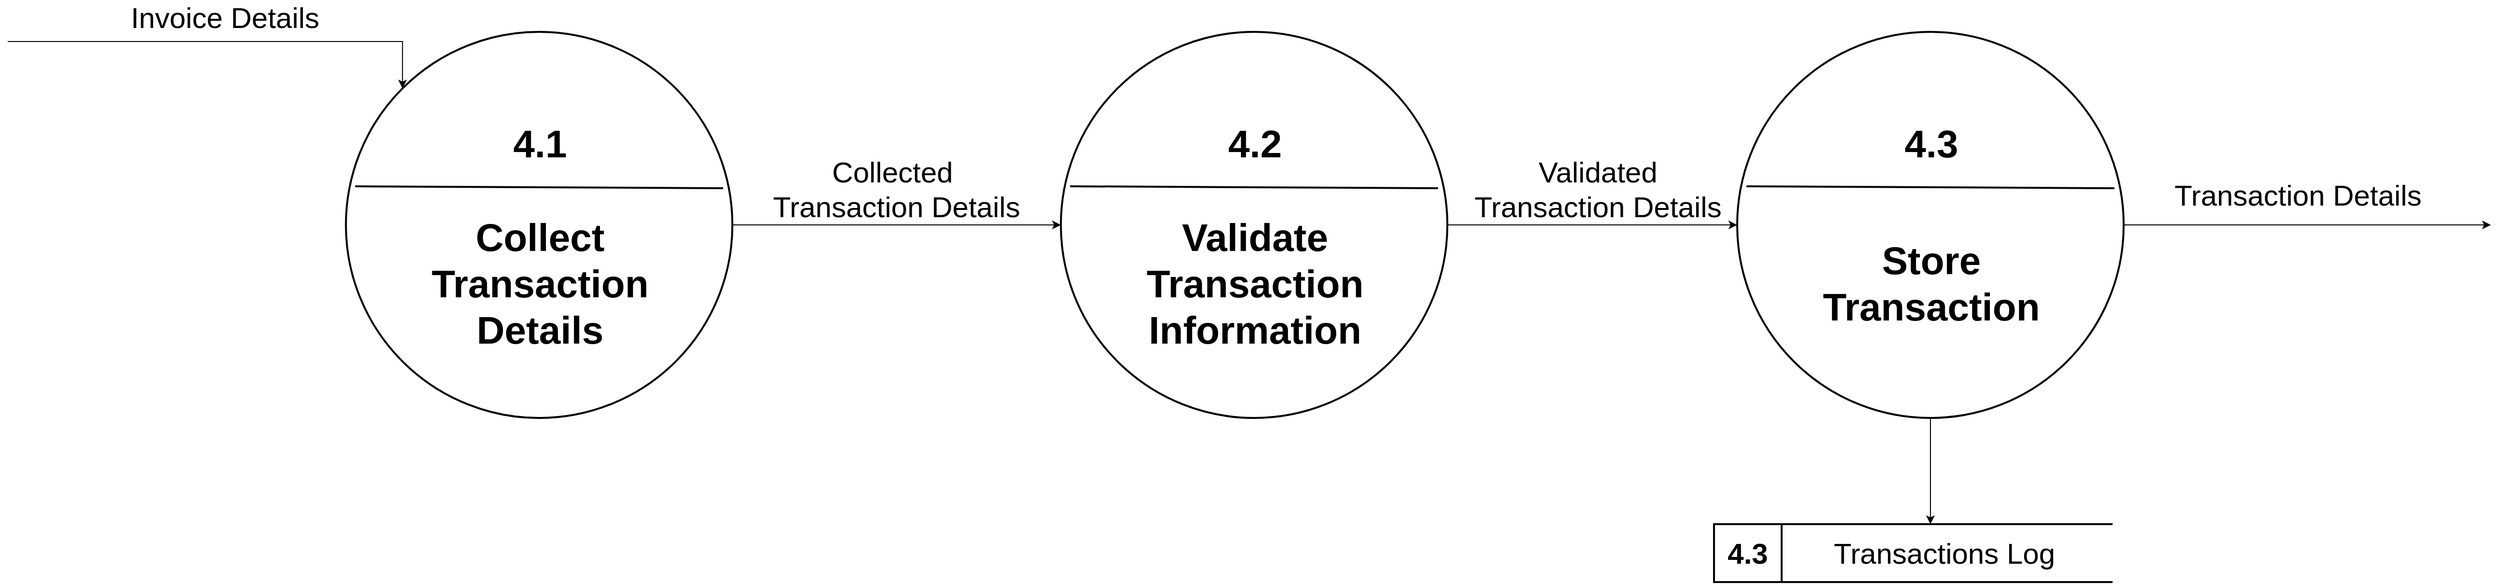 <mxfile version="28.0.7">
  <diagram name="Page-1" id="OdZzJxo7jdCOwyaEk6DG">
    <mxGraphModel dx="932" dy="583" grid="1" gridSize="10" guides="1" tooltips="1" connect="1" arrows="1" fold="1" page="1" pageScale="1" pageWidth="1400" pageHeight="850" math="0" shadow="0">
      <root>
        <mxCell id="0" />
        <mxCell id="1" parent="0" />
        <mxCell id="iGvIpMleJBTwNSx0ZQiS-5" style="edgeStyle=orthogonalEdgeStyle;rounded=0;orthogonalLoop=1;jettySize=auto;html=1;exitX=0;exitY=0;exitDx=0;exitDy=0;endArrow=none;endFill=0;startArrow=classic;startFill=1;" parent="1" source="iGvIpMleJBTwNSx0ZQiS-1" edge="1">
          <mxGeometry relative="1" as="geometry">
            <mxPoint x="80" y="220" as="targetPoint" />
            <Array as="points">
              <mxPoint x="489" y="220" />
              <mxPoint x="120" y="220" />
            </Array>
          </mxGeometry>
        </mxCell>
        <mxCell id="iGvIpMleJBTwNSx0ZQiS-19" style="edgeStyle=orthogonalEdgeStyle;rounded=0;orthogonalLoop=1;jettySize=auto;html=1;entryX=0;entryY=0.5;entryDx=0;entryDy=0;" parent="1" source="iGvIpMleJBTwNSx0ZQiS-1" target="iGvIpMleJBTwNSx0ZQiS-6" edge="1">
          <mxGeometry relative="1" as="geometry" />
        </mxCell>
        <mxCell id="iGvIpMleJBTwNSx0ZQiS-1" value="" style="ellipse;whiteSpace=wrap;html=1;aspect=fixed;strokeWidth=2;" parent="1" vertex="1">
          <mxGeometry x="430" y="210" width="400" height="400" as="geometry" />
        </mxCell>
        <mxCell id="iGvIpMleJBTwNSx0ZQiS-2" value="" style="endArrow=none;html=1;rounded=0;exitX=0.024;exitY=0.4;exitDx=0;exitDy=0;exitPerimeter=0;entryX=0.976;entryY=0.405;entryDx=0;entryDy=0;entryPerimeter=0;strokeWidth=2;" parent="1" source="iGvIpMleJBTwNSx0ZQiS-1" target="iGvIpMleJBTwNSx0ZQiS-1" edge="1">
          <mxGeometry width="50" height="50" relative="1" as="geometry">
            <mxPoint x="460" y="378" as="sourcePoint" />
            <mxPoint x="820" y="378" as="targetPoint" />
          </mxGeometry>
        </mxCell>
        <mxCell id="iGvIpMleJBTwNSx0ZQiS-3" value="&lt;b&gt;&lt;font&gt;4.1&lt;/font&gt;&lt;/b&gt;" style="text;html=1;align=center;verticalAlign=middle;whiteSpace=wrap;rounded=0;fontSize=40;strokeWidth=2;" parent="1" vertex="1">
          <mxGeometry x="601" y="310" width="60" height="30" as="geometry" />
        </mxCell>
        <mxCell id="iGvIpMleJBTwNSx0ZQiS-4" value="&lt;b&gt;&lt;font&gt;Collect Transaction Details&lt;/font&gt;&lt;/b&gt;" style="text;html=1;align=center;verticalAlign=middle;whiteSpace=wrap;rounded=0;strokeWidth=2;fontSize=40;" parent="1" vertex="1">
          <mxGeometry x="531" y="390" width="200" height="160" as="geometry" />
        </mxCell>
        <mxCell id="iGvIpMleJBTwNSx0ZQiS-23" style="edgeStyle=orthogonalEdgeStyle;rounded=0;orthogonalLoop=1;jettySize=auto;html=1;entryX=0;entryY=0.5;entryDx=0;entryDy=0;" parent="1" source="iGvIpMleJBTwNSx0ZQiS-6" target="iGvIpMleJBTwNSx0ZQiS-10" edge="1">
          <mxGeometry relative="1" as="geometry" />
        </mxCell>
        <mxCell id="iGvIpMleJBTwNSx0ZQiS-6" value="" style="ellipse;whiteSpace=wrap;html=1;aspect=fixed;strokeWidth=2;" parent="1" vertex="1">
          <mxGeometry x="1170" y="210" width="400" height="400" as="geometry" />
        </mxCell>
        <mxCell id="iGvIpMleJBTwNSx0ZQiS-7" value="" style="endArrow=none;html=1;rounded=0;exitX=0.024;exitY=0.4;exitDx=0;exitDy=0;exitPerimeter=0;entryX=0.976;entryY=0.405;entryDx=0;entryDy=0;entryPerimeter=0;strokeWidth=2;" parent="1" source="iGvIpMleJBTwNSx0ZQiS-6" target="iGvIpMleJBTwNSx0ZQiS-6" edge="1">
          <mxGeometry width="50" height="50" relative="1" as="geometry">
            <mxPoint x="1200" y="378" as="sourcePoint" />
            <mxPoint x="1560" y="378" as="targetPoint" />
          </mxGeometry>
        </mxCell>
        <mxCell id="iGvIpMleJBTwNSx0ZQiS-8" value="&lt;b&gt;&lt;font&gt;4.2&lt;/font&gt;&lt;/b&gt;" style="text;html=1;align=center;verticalAlign=middle;whiteSpace=wrap;rounded=0;fontSize=40;strokeWidth=2;" parent="1" vertex="1">
          <mxGeometry x="1341" y="310" width="60" height="30" as="geometry" />
        </mxCell>
        <mxCell id="iGvIpMleJBTwNSx0ZQiS-9" value="&lt;b&gt;Validate Transaction Information&lt;/b&gt;" style="text;html=1;align=center;verticalAlign=middle;whiteSpace=wrap;rounded=0;strokeWidth=2;fontSize=40;" parent="1" vertex="1">
          <mxGeometry x="1271" y="390" width="200" height="160" as="geometry" />
        </mxCell>
        <mxCell id="iGvIpMleJBTwNSx0ZQiS-25" style="edgeStyle=orthogonalEdgeStyle;rounded=0;orthogonalLoop=1;jettySize=auto;html=1;" parent="1" source="iGvIpMleJBTwNSx0ZQiS-10" edge="1">
          <mxGeometry relative="1" as="geometry">
            <mxPoint x="2070" y="720" as="targetPoint" />
          </mxGeometry>
        </mxCell>
        <mxCell id="iGvIpMleJBTwNSx0ZQiS-29" style="edgeStyle=orthogonalEdgeStyle;rounded=0;orthogonalLoop=1;jettySize=auto;html=1;entryX=0;entryY=0.5;entryDx=0;entryDy=0;" parent="1" source="iGvIpMleJBTwNSx0ZQiS-10" edge="1">
          <mxGeometry relative="1" as="geometry">
            <mxPoint x="2650" y="410" as="targetPoint" />
          </mxGeometry>
        </mxCell>
        <mxCell id="iGvIpMleJBTwNSx0ZQiS-10" value="" style="ellipse;whiteSpace=wrap;html=1;aspect=fixed;strokeWidth=2;" parent="1" vertex="1">
          <mxGeometry x="1870" y="210" width="400" height="400" as="geometry" />
        </mxCell>
        <mxCell id="iGvIpMleJBTwNSx0ZQiS-11" value="" style="endArrow=none;html=1;rounded=0;exitX=0.024;exitY=0.4;exitDx=0;exitDy=0;exitPerimeter=0;entryX=0.976;entryY=0.405;entryDx=0;entryDy=0;entryPerimeter=0;strokeWidth=2;" parent="1" source="iGvIpMleJBTwNSx0ZQiS-10" target="iGvIpMleJBTwNSx0ZQiS-10" edge="1">
          <mxGeometry width="50" height="50" relative="1" as="geometry">
            <mxPoint x="1900" y="378" as="sourcePoint" />
            <mxPoint x="2260" y="378" as="targetPoint" />
          </mxGeometry>
        </mxCell>
        <mxCell id="iGvIpMleJBTwNSx0ZQiS-12" value="&lt;b&gt;&lt;font&gt;4.3&lt;/font&gt;&lt;/b&gt;" style="text;html=1;align=center;verticalAlign=middle;whiteSpace=wrap;rounded=0;fontSize=40;strokeWidth=2;" parent="1" vertex="1">
          <mxGeometry x="2041" y="310" width="60" height="30" as="geometry" />
        </mxCell>
        <mxCell id="iGvIpMleJBTwNSx0ZQiS-13" value="&lt;b&gt;&lt;font&gt;Store Transaction&lt;/font&gt;&lt;/b&gt;" style="text;html=1;align=center;verticalAlign=middle;whiteSpace=wrap;rounded=0;strokeWidth=2;fontSize=40;" parent="1" vertex="1">
          <mxGeometry x="1971" y="390" width="200" height="160" as="geometry" />
        </mxCell>
        <mxCell id="iGvIpMleJBTwNSx0ZQiS-18" value="&lt;font style=&quot;font-size: 30px;&quot;&gt;Invoice Details&lt;/font&gt;" style="text;html=1;align=center;verticalAlign=middle;whiteSpace=wrap;rounded=0;" parent="1" vertex="1">
          <mxGeometry x="180" y="180" width="250" height="30" as="geometry" />
        </mxCell>
        <mxCell id="iGvIpMleJBTwNSx0ZQiS-20" value="&lt;font style=&quot;font-size: 30px;&quot;&gt;Collected&amp;nbsp;&lt;/font&gt;&lt;div&gt;&lt;font style=&quot;font-size: 30px;&quot;&gt;Transaction Details&lt;/font&gt;&lt;/div&gt;" style="text;html=1;align=center;verticalAlign=middle;whiteSpace=wrap;rounded=0;" parent="1" vertex="1">
          <mxGeometry x="850" y="358" width="300" height="30" as="geometry" />
        </mxCell>
        <mxCell id="iGvIpMleJBTwNSx0ZQiS-24" value="&lt;span style=&quot;font-size: 30px;&quot;&gt;Validated&lt;/span&gt;&lt;br&gt;&lt;div&gt;&lt;font style=&quot;font-size: 30px;&quot;&gt;Transaction Details&lt;/font&gt;&lt;/div&gt;" style="text;html=1;align=center;verticalAlign=middle;whiteSpace=wrap;rounded=0;" parent="1" vertex="1">
          <mxGeometry x="1576" y="358" width="300" height="30" as="geometry" />
        </mxCell>
        <mxCell id="iGvIpMleJBTwNSx0ZQiS-26" value="&lt;font&gt;4.3&lt;/font&gt;" style="shape=partialRectangle;whiteSpace=wrap;html=1;top=0;bottom=0;fillColor=none;fontStyle=1;strokeWidth=2;fontSize=30;" parent="1" vertex="1">
          <mxGeometry x="1846" y="720" width="70" height="60" as="geometry" />
        </mxCell>
        <mxCell id="iGvIpMleJBTwNSx0ZQiS-27" value="" style="shape=partialRectangle;whiteSpace=wrap;html=1;top=0;bottom=0;fillColor=none;rotation=90;fontStyle=1;strokeWidth=2;fontSize=30;" parent="1" vertex="1">
          <mxGeometry x="2022.5" y="545" width="60" height="410" as="geometry" />
        </mxCell>
        <mxCell id="iGvIpMleJBTwNSx0ZQiS-28" value="&lt;font&gt;Transactions Log&lt;/font&gt;" style="text;html=1;align=center;verticalAlign=middle;whiteSpace=wrap;rounded=0;strokeWidth=2;fontSize=30;" parent="1" vertex="1">
          <mxGeometry x="1871.5" y="735" width="424.5" height="30" as="geometry" />
        </mxCell>
        <mxCell id="iGvIpMleJBTwNSx0ZQiS-30" value="&lt;font style=&quot;font-size: 30px;&quot;&gt;Transaction Details&lt;/font&gt;" style="text;html=1;align=center;verticalAlign=middle;resizable=0;points=[];autosize=1;strokeColor=none;fillColor=none;fontSize=40;" parent="1" vertex="1">
          <mxGeometry x="2310" y="345" width="280" height="60" as="geometry" />
        </mxCell>
      </root>
    </mxGraphModel>
  </diagram>
</mxfile>
